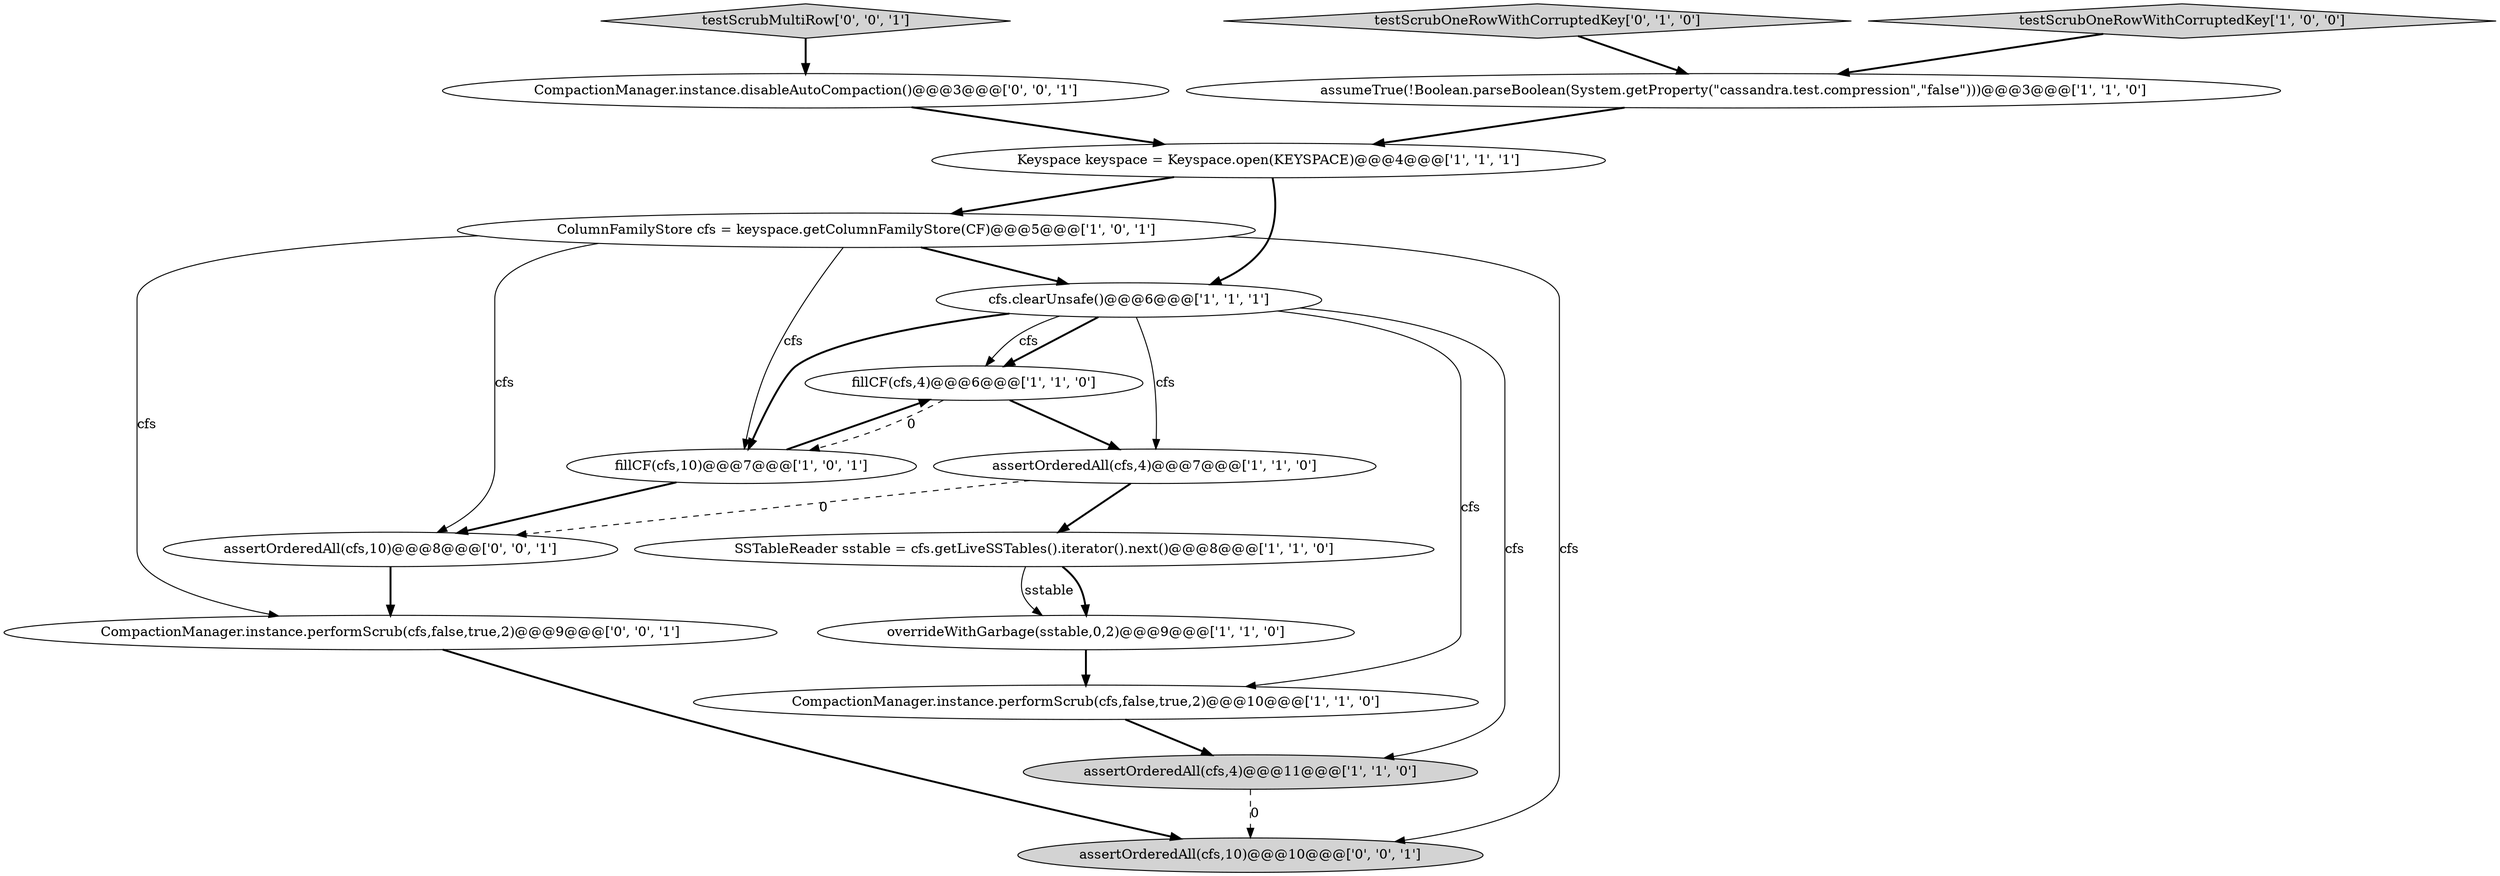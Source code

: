 digraph {
13 [style = filled, label = "testScrubMultiRow['0', '0', '1']", fillcolor = lightgray, shape = diamond image = "AAA0AAABBB3BBB"];
16 [style = filled, label = "CompactionManager.instance.performScrub(cfs,false,true,2)@@@9@@@['0', '0', '1']", fillcolor = white, shape = ellipse image = "AAA0AAABBB3BBB"];
7 [style = filled, label = "assertOrderedAll(cfs,4)@@@7@@@['1', '1', '0']", fillcolor = white, shape = ellipse image = "AAA0AAABBB1BBB"];
0 [style = filled, label = "SSTableReader sstable = cfs.getLiveSSTables().iterator().next()@@@8@@@['1', '1', '0']", fillcolor = white, shape = ellipse image = "AAA0AAABBB1BBB"];
5 [style = filled, label = "cfs.clearUnsafe()@@@6@@@['1', '1', '1']", fillcolor = white, shape = ellipse image = "AAA0AAABBB1BBB"];
10 [style = filled, label = "assumeTrue(!Boolean.parseBoolean(System.getProperty(\"cassandra.test.compression\",\"false\")))@@@3@@@['1', '1', '0']", fillcolor = white, shape = ellipse image = "AAA0AAABBB1BBB"];
9 [style = filled, label = "fillCF(cfs,4)@@@6@@@['1', '1', '0']", fillcolor = white, shape = ellipse image = "AAA0AAABBB1BBB"];
1 [style = filled, label = "assertOrderedAll(cfs,4)@@@11@@@['1', '1', '0']", fillcolor = lightgray, shape = ellipse image = "AAA0AAABBB1BBB"];
12 [style = filled, label = "testScrubOneRowWithCorruptedKey['0', '1', '0']", fillcolor = lightgray, shape = diamond image = "AAA0AAABBB2BBB"];
17 [style = filled, label = "assertOrderedAll(cfs,10)@@@10@@@['0', '0', '1']", fillcolor = lightgray, shape = ellipse image = "AAA0AAABBB3BBB"];
4 [style = filled, label = "overrideWithGarbage(sstable,0,2)@@@9@@@['1', '1', '0']", fillcolor = white, shape = ellipse image = "AAA0AAABBB1BBB"];
8 [style = filled, label = "ColumnFamilyStore cfs = keyspace.getColumnFamilyStore(CF)@@@5@@@['1', '0', '1']", fillcolor = white, shape = ellipse image = "AAA0AAABBB1BBB"];
15 [style = filled, label = "assertOrderedAll(cfs,10)@@@8@@@['0', '0', '1']", fillcolor = white, shape = ellipse image = "AAA0AAABBB3BBB"];
2 [style = filled, label = "Keyspace keyspace = Keyspace.open(KEYSPACE)@@@4@@@['1', '1', '1']", fillcolor = white, shape = ellipse image = "AAA0AAABBB1BBB"];
14 [style = filled, label = "CompactionManager.instance.disableAutoCompaction()@@@3@@@['0', '0', '1']", fillcolor = white, shape = ellipse image = "AAA0AAABBB3BBB"];
3 [style = filled, label = "CompactionManager.instance.performScrub(cfs,false,true,2)@@@10@@@['1', '1', '0']", fillcolor = white, shape = ellipse image = "AAA0AAABBB1BBB"];
6 [style = filled, label = "testScrubOneRowWithCorruptedKey['1', '0', '0']", fillcolor = lightgray, shape = diamond image = "AAA0AAABBB1BBB"];
11 [style = filled, label = "fillCF(cfs,10)@@@7@@@['1', '0', '1']", fillcolor = white, shape = ellipse image = "AAA0AAABBB1BBB"];
4->3 [style = bold, label=""];
5->1 [style = solid, label="cfs"];
3->1 [style = bold, label=""];
5->9 [style = bold, label=""];
7->0 [style = bold, label=""];
16->17 [style = bold, label=""];
9->7 [style = bold, label=""];
11->9 [style = bold, label=""];
15->16 [style = bold, label=""];
11->15 [style = bold, label=""];
8->16 [style = solid, label="cfs"];
8->15 [style = solid, label="cfs"];
5->3 [style = solid, label="cfs"];
12->10 [style = bold, label=""];
1->17 [style = dashed, label="0"];
8->5 [style = bold, label=""];
5->9 [style = solid, label="cfs"];
8->17 [style = solid, label="cfs"];
0->4 [style = bold, label=""];
6->10 [style = bold, label=""];
7->15 [style = dashed, label="0"];
0->4 [style = solid, label="sstable"];
9->11 [style = dashed, label="0"];
10->2 [style = bold, label=""];
5->11 [style = bold, label=""];
14->2 [style = bold, label=""];
5->7 [style = solid, label="cfs"];
13->14 [style = bold, label=""];
2->8 [style = bold, label=""];
2->5 [style = bold, label=""];
8->11 [style = solid, label="cfs"];
}
